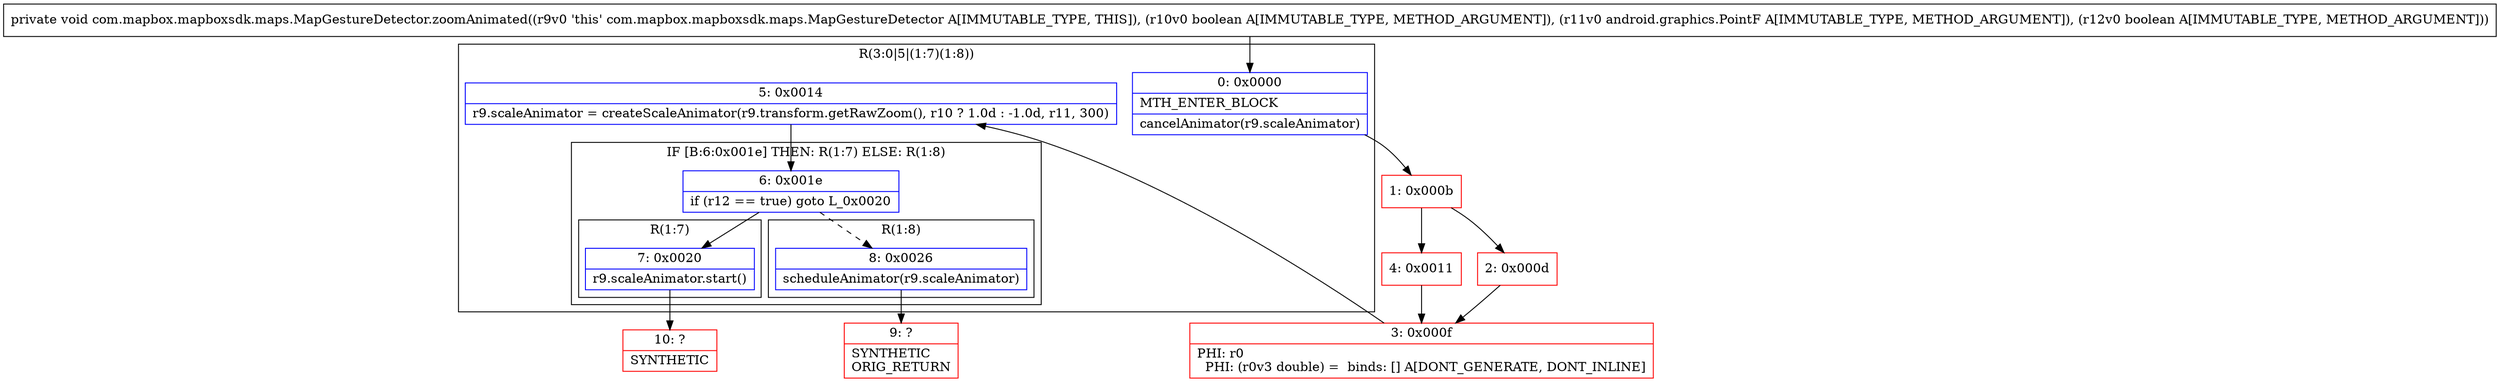 digraph "CFG forcom.mapbox.mapboxsdk.maps.MapGestureDetector.zoomAnimated(ZLandroid\/graphics\/PointF;Z)V" {
subgraph cluster_Region_1500750350 {
label = "R(3:0|5|(1:7)(1:8))";
node [shape=record,color=blue];
Node_0 [shape=record,label="{0\:\ 0x0000|MTH_ENTER_BLOCK\l|cancelAnimator(r9.scaleAnimator)\l}"];
Node_5 [shape=record,label="{5\:\ 0x0014|r9.scaleAnimator = createScaleAnimator(r9.transform.getRawZoom(), r10 ? 1.0d : \-1.0d, r11, 300)\l}"];
subgraph cluster_IfRegion_1495181365 {
label = "IF [B:6:0x001e] THEN: R(1:7) ELSE: R(1:8)";
node [shape=record,color=blue];
Node_6 [shape=record,label="{6\:\ 0x001e|if (r12 == true) goto L_0x0020\l}"];
subgraph cluster_Region_1588964698 {
label = "R(1:7)";
node [shape=record,color=blue];
Node_7 [shape=record,label="{7\:\ 0x0020|r9.scaleAnimator.start()\l}"];
}
subgraph cluster_Region_448127072 {
label = "R(1:8)";
node [shape=record,color=blue];
Node_8 [shape=record,label="{8\:\ 0x0026|scheduleAnimator(r9.scaleAnimator)\l}"];
}
}
}
Node_1 [shape=record,color=red,label="{1\:\ 0x000b}"];
Node_2 [shape=record,color=red,label="{2\:\ 0x000d}"];
Node_3 [shape=record,color=red,label="{3\:\ 0x000f|PHI: r0 \l  PHI: (r0v3 double) =  binds: [] A[DONT_GENERATE, DONT_INLINE]\l}"];
Node_4 [shape=record,color=red,label="{4\:\ 0x0011}"];
Node_9 [shape=record,color=red,label="{9\:\ ?|SYNTHETIC\lORIG_RETURN\l}"];
Node_10 [shape=record,color=red,label="{10\:\ ?|SYNTHETIC\l}"];
MethodNode[shape=record,label="{private void com.mapbox.mapboxsdk.maps.MapGestureDetector.zoomAnimated((r9v0 'this' com.mapbox.mapboxsdk.maps.MapGestureDetector A[IMMUTABLE_TYPE, THIS]), (r10v0 boolean A[IMMUTABLE_TYPE, METHOD_ARGUMENT]), (r11v0 android.graphics.PointF A[IMMUTABLE_TYPE, METHOD_ARGUMENT]), (r12v0 boolean A[IMMUTABLE_TYPE, METHOD_ARGUMENT])) }"];
MethodNode -> Node_0;
Node_0 -> Node_1;
Node_5 -> Node_6;
Node_6 -> Node_7;
Node_6 -> Node_8[style=dashed];
Node_7 -> Node_10;
Node_8 -> Node_9;
Node_1 -> Node_2;
Node_1 -> Node_4;
Node_2 -> Node_3;
Node_3 -> Node_5;
Node_4 -> Node_3;
}

